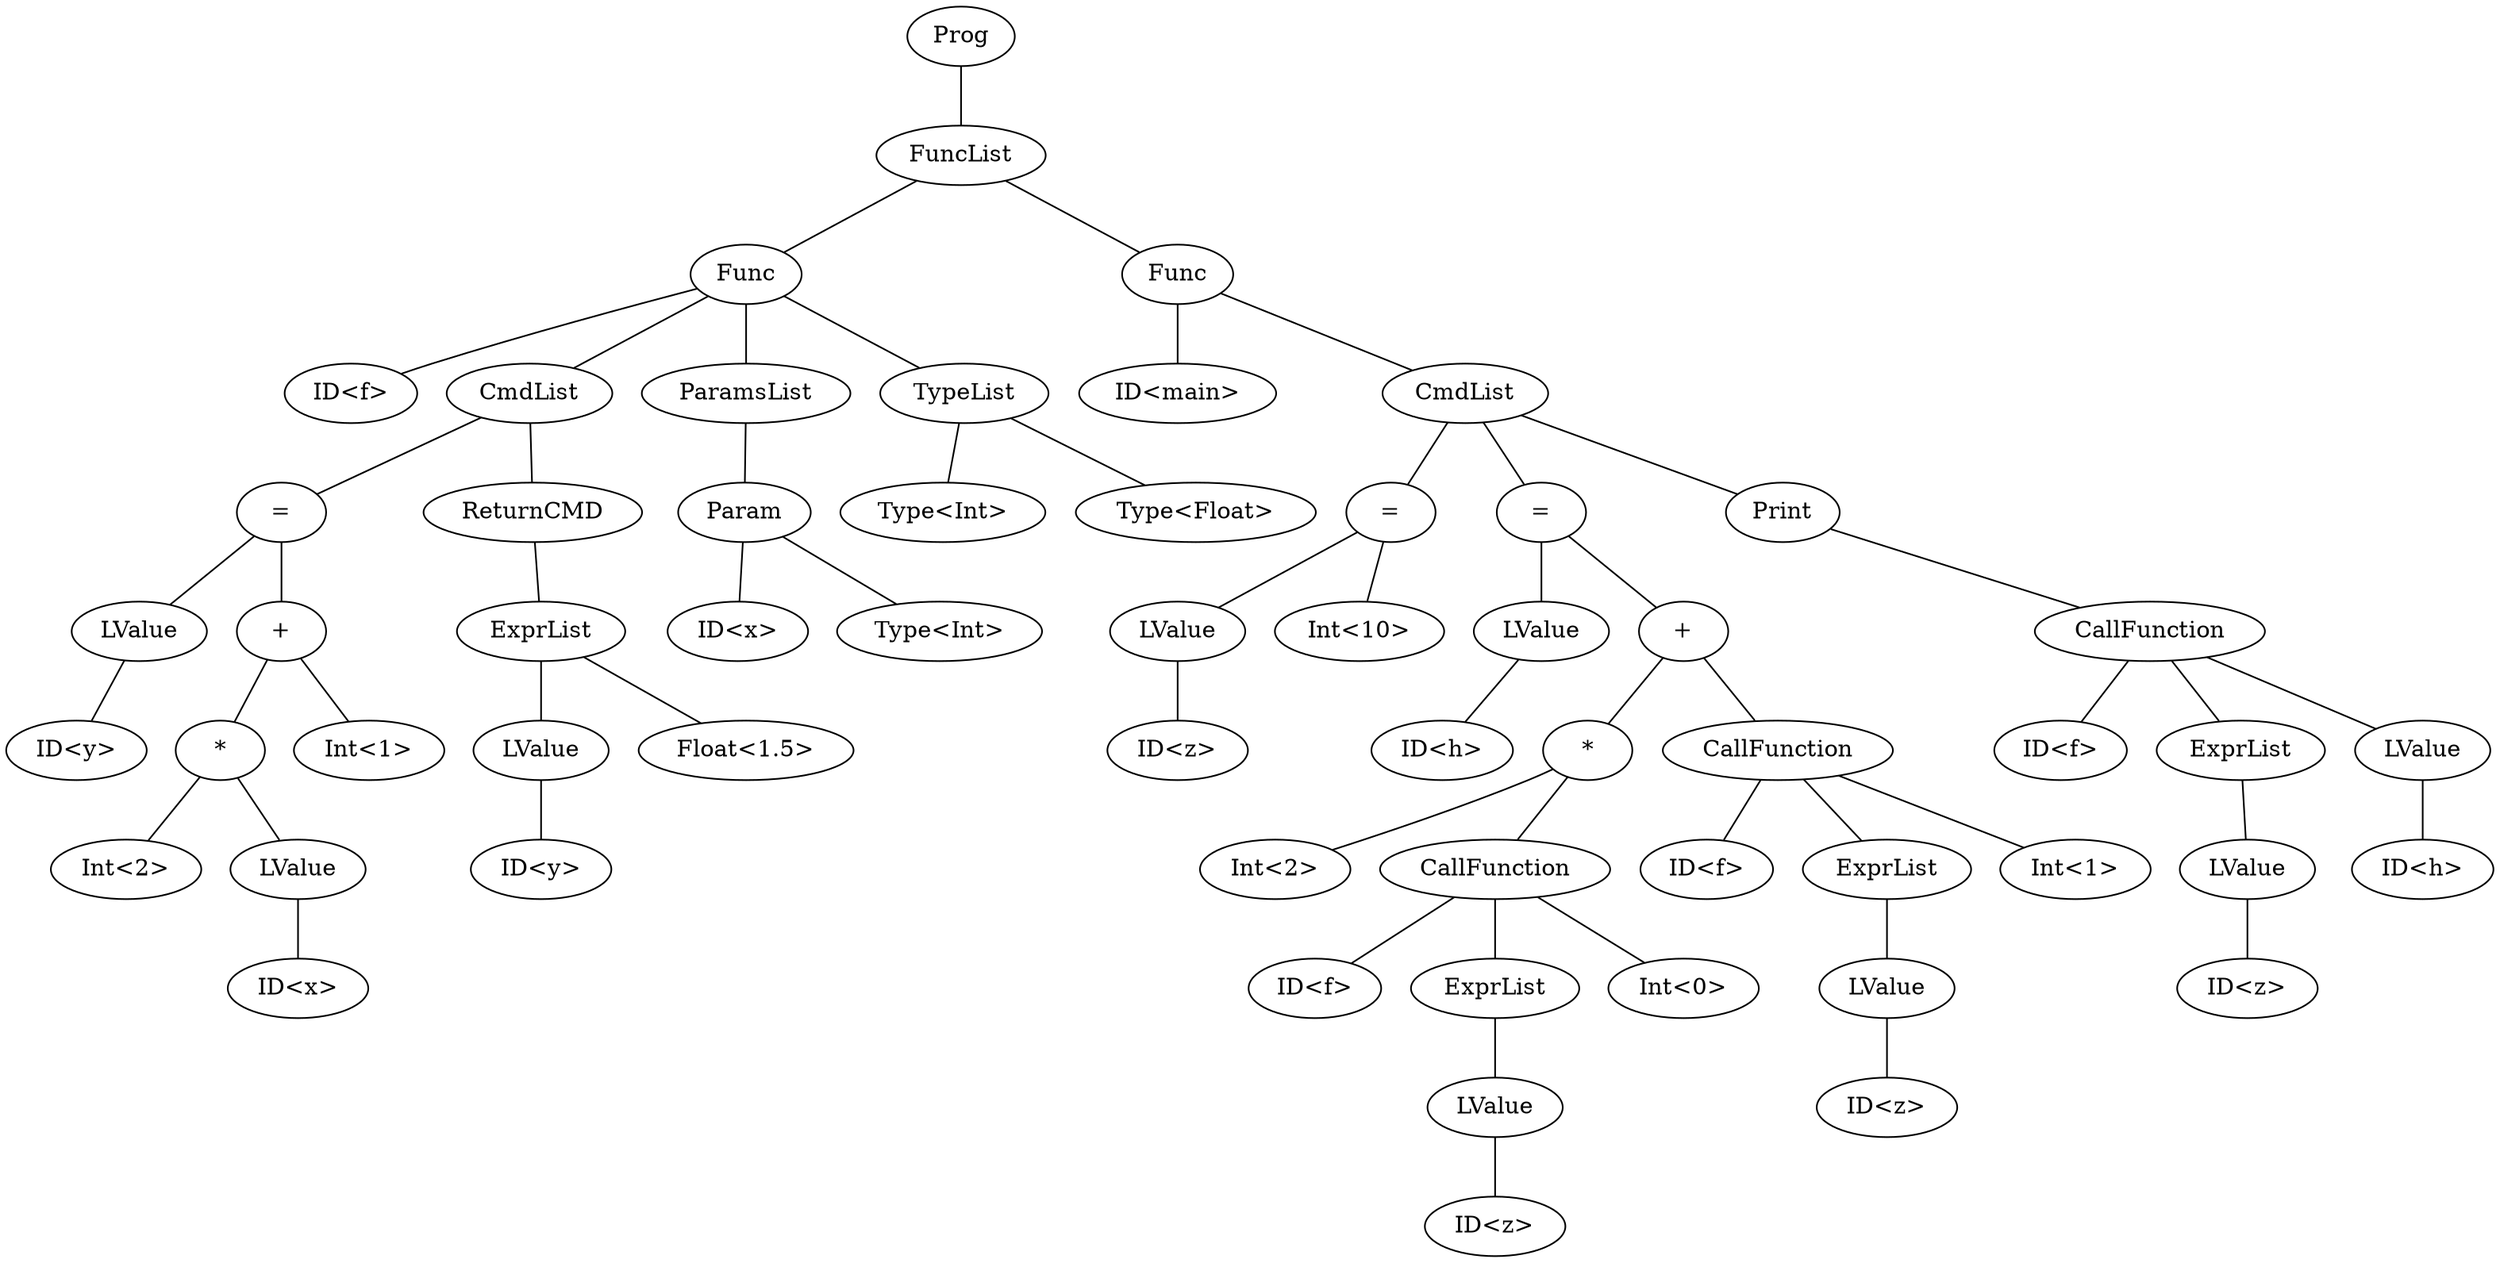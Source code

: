 graph program {
58 [label=Prog]
58--24
24 [label=FuncList]
24--23
23 [label="Func"]
23--22
22 [label="ID<f>"]
23--16
16 [label=CmdList]
16--15
15 [label= "="]
15--8
8 [label="LValue"]
8--7
7 [label="ID<y>"]
15--14
14 [label= "+"]
14--12
12 [label= "*"]
12--9
9 [label="Int<2>"]
12--11
11 [label="LValue"]
11--10
10 [label="ID<x>"]
14--13
13 [label="Int<1>"]
16--21
21 [label="ReturnCMD"]
21--19
19 [label=ExprList]
19--18
18 [label="LValue"]
18--17
17 [label="ID<y>"]
19--20
20 [label="Float<1.5>"]
23--3
3 [label="ParamsList"]
3--2
2 [label="Param"]
2--1
1 [label="ID<x>"]
2--0
0 [label="Type<Int>"]
23--5
5 [label="TypeList"]
5--4
4 [label="Type<Int>"]
5--6
6 [label="Type<Float>"]
24--57
57 [label="Func"]
57--56
56 [label="ID<main>"]
57--29
29 [label=CmdList]
29--28
28 [label= "="]
28--26
26 [label="LValue"]
26--25
25 [label="ID<z>"]
28--27
27 [label="Int<10>"]
29--47
47 [label= "="]
47--31
31 [label="LValue"]
31--30
30 [label="ID<h>"]
47--46
46 [label= "+"]
46--39
39 [label= "*"]
39--32
32 [label="Int<2>"]
39--38
38 [label= "CallFunction"]
38--37
37 [label="ID<f>"]
38--35
35 [label=ExprList]
35--34
34 [label="LValue"]
34--33
33 [label="ID<z>"]
38--36
36 [label="Int<0>"]
46--45
45 [label= "CallFunction"]
45--44
44 [label="ID<f>"]
45--42
42 [label=ExprList]
42--41
41 [label="LValue"]
41--40
40 [label="ID<z>"]
45--43
43 [label="Int<1>"]
29--55
55 [label="Print"]
55--54
54 [label= "CallFunction"]
54--53
53 [label="ID<f>"]
54--50
50 [label=ExprList]
50--49
49 [label="LValue"]
49--48
48 [label="ID<z>"]
54--52
52 [label="LValue"]
52--51
51 [label="ID<h>"]
}
